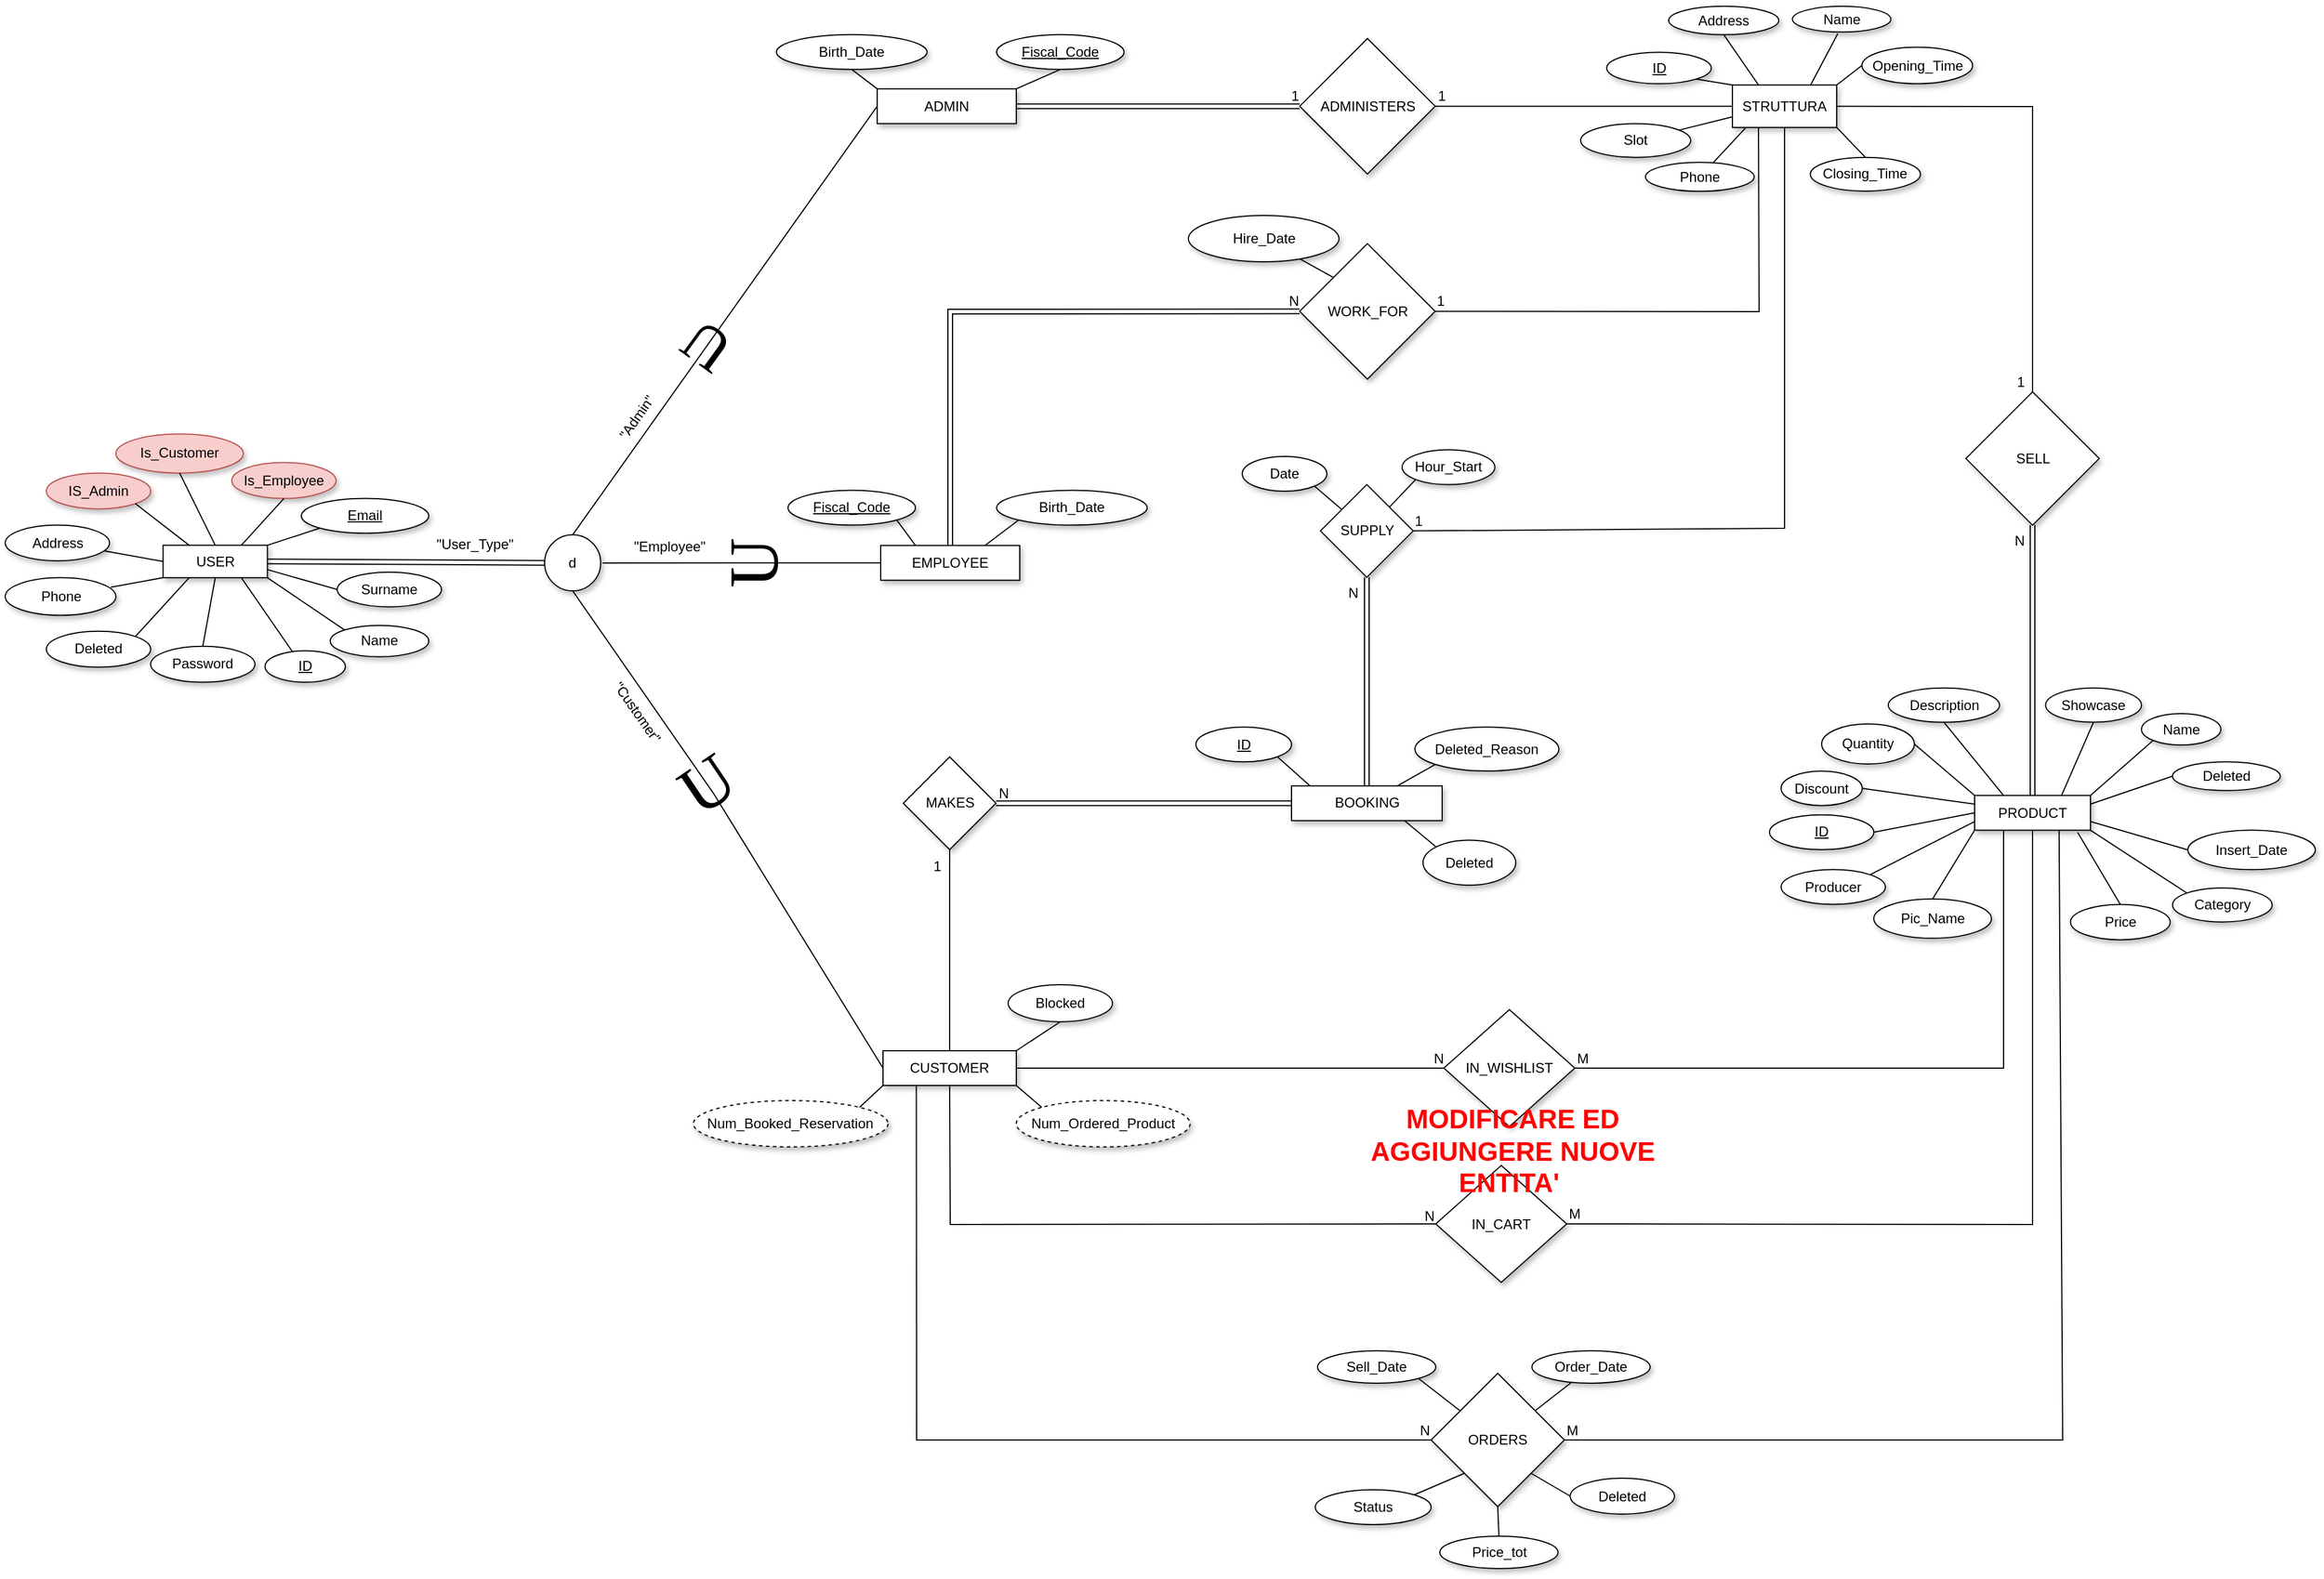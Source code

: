 <mxfile version="13.1.3" type="github">
  <diagram id="pIivQVcWycitdcD2H4Fz" name="Page-1">
    <mxGraphModel dx="1185" dy="614" grid="1" gridSize="10" guides="1" tooltips="1" connect="1" arrows="1" fold="1" page="1" pageScale="3" pageWidth="827" pageHeight="1169" math="0" shadow="0" extFonts="Quicksand^https://fonts.googleapis.com/css?family=Quicksand|Gruppo^https://fonts.googleapis.com/css?family=Gruppo|Pompiere^https://fonts.googleapis.com/css?family=Pompiere">
      <root>
        <mxCell id="0" />
        <mxCell id="1" parent="0" />
        <mxCell id="mOfdOxVqDoghl0tVKRiO-1" value="PRODUCT" style="rounded=0;whiteSpace=wrap;html=1;shadow=1;" parent="1" vertex="1">
          <mxGeometry x="1744" y="840.65" width="100" height="30" as="geometry" />
        </mxCell>
        <mxCell id="mOfdOxVqDoghl0tVKRiO-10" value="EMPLOYEE" style="rounded=0;whiteSpace=wrap;html=1;shadow=1;" parent="1" vertex="1">
          <mxGeometry x="800" y="624.85" width="120" height="30" as="geometry" />
        </mxCell>
        <mxCell id="mOfdOxVqDoghl0tVKRiO-15" value="CUSTOMER" style="rounded=0;whiteSpace=wrap;html=1;shadow=1;" parent="1" vertex="1">
          <mxGeometry x="802" y="1061" width="115" height="30" as="geometry" />
        </mxCell>
        <mxCell id="mOfdOxVqDoghl0tVKRiO-17" value="Quantity" style="ellipse;whiteSpace=wrap;html=1;shadow=1;" parent="1" vertex="1">
          <mxGeometry x="1612" y="778.91" width="80" height="34.62" as="geometry" />
        </mxCell>
        <mxCell id="mOfdOxVqDoghl0tVKRiO-21" value="" style="endArrow=none;html=1;entryX=0;entryY=0;entryDx=0;entryDy=0;exitX=1;exitY=0.5;exitDx=0;exitDy=0;shadow=0;" parent="1" source="mOfdOxVqDoghl0tVKRiO-17" target="mOfdOxVqDoghl0tVKRiO-1" edge="1">
          <mxGeometry width="50" height="50" relative="1" as="geometry">
            <mxPoint x="1681.5" y="841.49" as="sourcePoint" />
            <mxPoint x="1731.5" y="791.49" as="targetPoint" />
          </mxGeometry>
        </mxCell>
        <mxCell id="mOfdOxVqDoghl0tVKRiO-23" value="&lt;u&gt;ID&lt;/u&gt;" style="ellipse;whiteSpace=wrap;html=1;shadow=1;" parent="1" vertex="1">
          <mxGeometry x="1567" y="857.37" width="90" height="30" as="geometry" />
        </mxCell>
        <mxCell id="mOfdOxVqDoghl0tVKRiO-24" value="" style="endArrow=none;html=1;exitX=1;exitY=0.5;exitDx=0;exitDy=0;entryX=0;entryY=0.5;entryDx=0;entryDy=0;shadow=0;" parent="1" source="mOfdOxVqDoghl0tVKRiO-23" target="mOfdOxVqDoghl0tVKRiO-1" edge="1">
          <mxGeometry width="50" height="50" relative="1" as="geometry">
            <mxPoint x="1711.5" y="941.49" as="sourcePoint" />
            <mxPoint x="1761.5" y="891.49" as="targetPoint" />
          </mxGeometry>
        </mxCell>
        <mxCell id="mOfdOxVqDoghl0tVKRiO-26" value="Producer" style="ellipse;whiteSpace=wrap;html=1;shadow=1;" parent="1" vertex="1">
          <mxGeometry x="1577" y="904.65" width="90" height="30" as="geometry" />
        </mxCell>
        <mxCell id="mOfdOxVqDoghl0tVKRiO-27" value="" style="endArrow=none;html=1;exitX=1;exitY=0;exitDx=0;exitDy=0;entryX=0;entryY=0.75;entryDx=0;entryDy=0;shadow=0;" parent="1" source="mOfdOxVqDoghl0tVKRiO-26" target="mOfdOxVqDoghl0tVKRiO-1" edge="1">
          <mxGeometry width="50" height="50" relative="1" as="geometry">
            <mxPoint x="2151.5" y="921.49" as="sourcePoint" />
            <mxPoint x="2201.5" y="871.49" as="targetPoint" />
          </mxGeometry>
        </mxCell>
        <mxCell id="mOfdOxVqDoghl0tVKRiO-28" value="Price" style="ellipse;whiteSpace=wrap;html=1;shadow=1;" parent="1" vertex="1">
          <mxGeometry x="1826.77" y="934.7" width="86" height="30.5" as="geometry" />
        </mxCell>
        <mxCell id="mOfdOxVqDoghl0tVKRiO-29" value="Discount" style="ellipse;whiteSpace=wrap;html=1;shadow=1;" parent="1" vertex="1">
          <mxGeometry x="1577" y="819.67" width="70" height="29.67" as="geometry" />
        </mxCell>
        <mxCell id="mOfdOxVqDoghl0tVKRiO-30" value="" style="endArrow=none;html=1;exitX=0.5;exitY=0;exitDx=0;exitDy=0;entryX=0.889;entryY=1.062;entryDx=0;entryDy=0;shadow=0;entryPerimeter=0;" parent="1" source="mOfdOxVqDoghl0tVKRiO-28" target="mOfdOxVqDoghl0tVKRiO-1" edge="1">
          <mxGeometry width="50" height="50" relative="1" as="geometry">
            <mxPoint x="2151.5" y="921.49" as="sourcePoint" />
            <mxPoint x="2201.5" y="871.49" as="targetPoint" />
          </mxGeometry>
        </mxCell>
        <mxCell id="mOfdOxVqDoghl0tVKRiO-31" value="" style="endArrow=none;html=1;entryX=1;entryY=0.5;entryDx=0;entryDy=0;shadow=0;exitX=0;exitY=0.25;exitDx=0;exitDy=0;" parent="1" source="mOfdOxVqDoghl0tVKRiO-1" target="mOfdOxVqDoghl0tVKRiO-29" edge="1">
          <mxGeometry width="50" height="50" relative="1" as="geometry">
            <mxPoint x="1742.5" y="855.74" as="sourcePoint" />
            <mxPoint x="1911.5" y="831.49" as="targetPoint" />
          </mxGeometry>
        </mxCell>
        <mxCell id="mOfdOxVqDoghl0tVKRiO-33" value="Name" style="ellipse;whiteSpace=wrap;html=1;shadow=1;" parent="1" vertex="1">
          <mxGeometry x="325" y="693.82" width="85" height="27.1" as="geometry" />
        </mxCell>
        <mxCell id="mOfdOxVqDoghl0tVKRiO-34" value="Surname" style="ellipse;whiteSpace=wrap;html=1;shadow=1;" parent="1" vertex="1">
          <mxGeometry x="331" y="647.85" width="90" height="30" as="geometry" />
        </mxCell>
        <mxCell id="mOfdOxVqDoghl0tVKRiO-35" value="Fiscal_Code" style="ellipse;whiteSpace=wrap;html=1;shadow=1;fontStyle=4" parent="1" vertex="1">
          <mxGeometry x="720" y="577.3" width="110" height="30" as="geometry" />
        </mxCell>
        <mxCell id="mOfdOxVqDoghl0tVKRiO-36" value="Birth_Date" style="ellipse;whiteSpace=wrap;html=1;shadow=1;" parent="1" vertex="1">
          <mxGeometry x="900" y="577.3" width="130" height="30" as="geometry" />
        </mxCell>
        <mxCell id="mOfdOxVqDoghl0tVKRiO-42" value="Hire_Date" style="ellipse;whiteSpace=wrap;html=1;shadow=1;" parent="1" vertex="1">
          <mxGeometry x="1065.5" y="340" width="130" height="40" as="geometry" />
        </mxCell>
        <mxCell id="mOfdOxVqDoghl0tVKRiO-43" value="" style="endArrow=none;html=1;exitX=0;exitY=0;exitDx=0;exitDy=0;shadow=0;" parent="1" source="z-NwZpaRfGPs4gkHxWXv-11" target="mOfdOxVqDoghl0tVKRiO-42" edge="1">
          <mxGeometry width="50" height="50" relative="1" as="geometry">
            <mxPoint x="938.5" y="424.32" as="sourcePoint" />
            <mxPoint x="988.5" y="374.32" as="targetPoint" />
          </mxGeometry>
        </mxCell>
        <mxCell id="mOfdOxVqDoghl0tVKRiO-45" value="" style="endArrow=none;html=1;exitX=1;exitY=1;exitDx=0;exitDy=0;entryX=0.25;entryY=0;entryDx=0;entryDy=0;shadow=0;" parent="1" source="mOfdOxVqDoghl0tVKRiO-35" target="mOfdOxVqDoghl0tVKRiO-10" edge="1">
          <mxGeometry width="50" height="50" relative="1" as="geometry">
            <mxPoint x="795" y="363.88" as="sourcePoint" />
            <mxPoint x="825" y="348.5" as="targetPoint" />
          </mxGeometry>
        </mxCell>
        <mxCell id="mOfdOxVqDoghl0tVKRiO-55" value="BOOKING" style="rounded=0;whiteSpace=wrap;html=1;shadow=1;" parent="1" vertex="1">
          <mxGeometry x="1154.5" y="832.37" width="130" height="30" as="geometry" />
        </mxCell>
        <mxCell id="mOfdOxVqDoghl0tVKRiO-60" value="Email" style="ellipse;whiteSpace=wrap;html=1;shadow=1;fontStyle=4" parent="1" vertex="1">
          <mxGeometry x="300" y="584.3" width="110" height="30" as="geometry" />
        </mxCell>
        <mxCell id="mOfdOxVqDoghl0tVKRiO-61" value="Phone" style="ellipse;whiteSpace=wrap;html=1;shadow=1;fontStyle=0" parent="1" vertex="1">
          <mxGeometry x="44.5" y="652.67" width="95.5" height="32.47" as="geometry" />
        </mxCell>
        <mxCell id="mOfdOxVqDoghl0tVKRiO-65" value="Address" style="ellipse;whiteSpace=wrap;html=1;shadow=1;" parent="1" vertex="1">
          <mxGeometry x="44.5" y="607.3" width="90" height="30.77" as="geometry" />
        </mxCell>
        <mxCell id="mOfdOxVqDoghl0tVKRiO-93" value="STRUTTURA" style="rounded=0;whiteSpace=wrap;html=1;shadow=1;" parent="1" vertex="1">
          <mxGeometry x="1535" y="227.37" width="90" height="36.67" as="geometry" />
        </mxCell>
        <mxCell id="mOfdOxVqDoghl0tVKRiO-94" value="Address" style="ellipse;whiteSpace=wrap;html=1;shadow=1;" parent="1" vertex="1">
          <mxGeometry x="1480" y="159.43" width="95" height="24.5" as="geometry" />
        </mxCell>
        <mxCell id="mOfdOxVqDoghl0tVKRiO-95" value="Phone" style="ellipse;whiteSpace=wrap;html=1;shadow=1;fontStyle=0" parent="1" vertex="1">
          <mxGeometry x="1460" y="294.17" width="93.75" height="24.96" as="geometry" />
        </mxCell>
        <mxCell id="mOfdOxVqDoghl0tVKRiO-100" value="" style="endArrow=none;html=1;entryX=0.127;entryY=1.008;entryDx=0;entryDy=0;shadow=0;entryPerimeter=0;" parent="1" source="mOfdOxVqDoghl0tVKRiO-95" target="mOfdOxVqDoghl0tVKRiO-93" edge="1">
          <mxGeometry width="50" height="50" relative="1" as="geometry">
            <mxPoint x="1475" y="207.37" as="sourcePoint" />
            <mxPoint x="1525" y="157.37" as="targetPoint" />
          </mxGeometry>
        </mxCell>
        <mxCell id="mOfdOxVqDoghl0tVKRiO-101" value="" style="endArrow=none;html=1;exitX=0.25;exitY=0;exitDx=0;exitDy=0;entryX=0.5;entryY=1;entryDx=0;entryDy=0;shadow=0;" parent="1" source="mOfdOxVqDoghl0tVKRiO-93" target="mOfdOxVqDoghl0tVKRiO-94" edge="1">
          <mxGeometry width="50" height="50" relative="1" as="geometry">
            <mxPoint x="1605" y="217.37" as="sourcePoint" />
            <mxPoint x="1655" y="167.37" as="targetPoint" />
          </mxGeometry>
        </mxCell>
        <mxCell id="z-NwZpaRfGPs4gkHxWXv-4" value="ID" style="ellipse;whiteSpace=wrap;html=1;fontStyle=4;shadow=1;" parent="1" vertex="1">
          <mxGeometry x="1072" y="781.62" width="82.5" height="30" as="geometry" />
        </mxCell>
        <mxCell id="z-NwZpaRfGPs4gkHxWXv-5" value="Date" style="ellipse;whiteSpace=wrap;html=1;shadow=1;" parent="1" vertex="1">
          <mxGeometry x="1112" y="548" width="73" height="30" as="geometry" />
        </mxCell>
        <mxCell id="z-NwZpaRfGPs4gkHxWXv-6" value="Hour_Start" style="ellipse;whiteSpace=wrap;html=1;shadow=1;" parent="1" vertex="1">
          <mxGeometry x="1250" y="542.3" width="80" height="30" as="geometry" />
        </mxCell>
        <mxCell id="z-NwZpaRfGPs4gkHxWXv-7" value="" style="endArrow=none;html=1;entryX=0.122;entryY=-0.002;entryDx=0;entryDy=0;exitX=1;exitY=1;exitDx=0;exitDy=0;shadow=0;entryPerimeter=0;" parent="1" source="z-NwZpaRfGPs4gkHxWXv-4" target="mOfdOxVqDoghl0tVKRiO-55" edge="1">
          <mxGeometry width="50" height="50" relative="1" as="geometry">
            <mxPoint x="1477.25" y="942.72" as="sourcePoint" />
            <mxPoint x="1527.25" y="892.72" as="targetPoint" />
          </mxGeometry>
        </mxCell>
        <mxCell id="z-NwZpaRfGPs4gkHxWXv-8" value="" style="endArrow=none;html=1;exitX=1;exitY=1;exitDx=0;exitDy=0;shadow=0;" parent="1" source="z-NwZpaRfGPs4gkHxWXv-5" target="z-NwZpaRfGPs4gkHxWXv-17" edge="1">
          <mxGeometry width="50" height="50" relative="1" as="geometry">
            <mxPoint x="1557.25" y="930.72" as="sourcePoint" />
            <mxPoint x="1607.25" y="880.72" as="targetPoint" />
          </mxGeometry>
        </mxCell>
        <mxCell id="z-NwZpaRfGPs4gkHxWXv-10" value="" style="endArrow=none;html=1;exitX=0;exitY=1;exitDx=0;exitDy=0;shadow=0;" parent="1" source="z-NwZpaRfGPs4gkHxWXv-6" target="z-NwZpaRfGPs4gkHxWXv-17" edge="1">
          <mxGeometry width="50" height="50" relative="1" as="geometry">
            <mxPoint x="1737.25" y="890.72" as="sourcePoint" />
            <mxPoint x="1787.25" y="840.72" as="targetPoint" />
          </mxGeometry>
        </mxCell>
        <mxCell id="z-NwZpaRfGPs4gkHxWXv-11" value="WORK_FOR" style="rhombus;whiteSpace=wrap;html=1;shadow=1;" parent="1" vertex="1">
          <mxGeometry x="1161.5" y="364.32" width="117" height="116.929" as="geometry" />
        </mxCell>
        <mxCell id="z-NwZpaRfGPs4gkHxWXv-17" value="SUPPLY" style="rhombus;whiteSpace=wrap;html=1;shadow=1;" parent="1" vertex="1">
          <mxGeometry x="1179.5" y="572.3" width="80" height="80" as="geometry" />
        </mxCell>
        <mxCell id="z-NwZpaRfGPs4gkHxWXv-39" value="MAKES" style="rhombus;whiteSpace=wrap;html=1;shadow=1;" parent="1" vertex="1">
          <mxGeometry x="819.5" y="807.37" width="80" height="80" as="geometry" />
        </mxCell>
        <mxCell id="z-NwZpaRfGPs4gkHxWXv-70" value="Description" style="ellipse;whiteSpace=wrap;html=1;shadow=1;" parent="1" vertex="1">
          <mxGeometry x="1669.5" y="747.91" width="96" height="29.51" as="geometry" />
        </mxCell>
        <mxCell id="z-NwZpaRfGPs4gkHxWXv-71" value="" style="endArrow=none;html=1;entryX=0.5;entryY=1;entryDx=0;entryDy=0;exitX=0.25;exitY=0;exitDx=0;exitDy=0;shadow=0;" parent="1" source="mOfdOxVqDoghl0tVKRiO-1" target="z-NwZpaRfGPs4gkHxWXv-70" edge="1">
          <mxGeometry width="50" height="50" relative="1" as="geometry">
            <mxPoint x="1766.5" y="831.49" as="sourcePoint" />
            <mxPoint x="1771.5" y="791.49" as="targetPoint" />
          </mxGeometry>
        </mxCell>
        <mxCell id="z-NwZpaRfGPs4gkHxWXv-76" value="ID" style="ellipse;whiteSpace=wrap;html=1;fontStyle=4;shadow=1;" parent="1" vertex="1">
          <mxGeometry x="1426.5" y="199.15" width="90.25" height="27.13" as="geometry" />
        </mxCell>
        <mxCell id="z-NwZpaRfGPs4gkHxWXv-77" value="" style="endArrow=none;html=1;entryX=1;entryY=1;entryDx=0;entryDy=0;exitX=0;exitY=0;exitDx=0;exitDy=0;shadow=0;" parent="1" source="mOfdOxVqDoghl0tVKRiO-93" target="z-NwZpaRfGPs4gkHxWXv-76" edge="1">
          <mxGeometry width="50" height="50" relative="1" as="geometry">
            <mxPoint x="1475" y="252.37" as="sourcePoint" />
            <mxPoint x="1525" y="202.37" as="targetPoint" />
          </mxGeometry>
        </mxCell>
        <mxCell id="z-NwZpaRfGPs4gkHxWXv-78" value="ADMINISTERS" style="rhombus;whiteSpace=wrap;html=1;shadow=1;" parent="1" vertex="1">
          <mxGeometry x="1161.57" y="187.24" width="116.929" height="116.929" as="geometry" />
        </mxCell>
        <mxCell id="06iZtVcr8NPvHx3JyrQN-2" value="Name" style="ellipse;whiteSpace=wrap;html=1;shadow=1;" parent="1" vertex="1">
          <mxGeometry x="1586.75" y="159.43" width="85" height="22.25" as="geometry" />
        </mxCell>
        <mxCell id="06iZtVcr8NPvHx3JyrQN-3" value="" style="endArrow=none;html=1;entryX=0.461;entryY=1.058;entryDx=0;entryDy=0;entryPerimeter=0;exitX=0.75;exitY=0;exitDx=0;exitDy=0;shadow=0;" parent="1" source="mOfdOxVqDoghl0tVKRiO-93" target="06iZtVcr8NPvHx3JyrQN-2" edge="1">
          <mxGeometry width="50" height="50" relative="1" as="geometry">
            <mxPoint x="1595" y="272.37" as="sourcePoint" />
            <mxPoint x="1645" y="222.37" as="targetPoint" />
          </mxGeometry>
        </mxCell>
        <mxCell id="06iZtVcr8NPvHx3JyrQN-11" value="&lt;u&gt;ID&lt;/u&gt;" style="ellipse;whiteSpace=wrap;html=1;shadow=1;" parent="1" vertex="1">
          <mxGeometry x="268.75" y="715.8" width="69.25" height="27.1" as="geometry" />
        </mxCell>
        <mxCell id="z-IdzefdN8h7sOJLDqcr-3" value="Name" style="ellipse;whiteSpace=wrap;html=1;shadow=1;" parent="1" vertex="1">
          <mxGeometry x="1888" y="770" width="68.5" height="27.12" as="geometry" />
        </mxCell>
        <mxCell id="z-IdzefdN8h7sOJLDqcr-4" value="" style="endArrow=none;html=1;exitX=1;exitY=0;exitDx=0;exitDy=0;entryX=0;entryY=1;entryDx=0;entryDy=0;shadow=0;" parent="1" source="mOfdOxVqDoghl0tVKRiO-1" target="z-IdzefdN8h7sOJLDqcr-3" edge="1">
          <mxGeometry width="50" height="50" relative="1" as="geometry">
            <mxPoint x="1871.5" y="861.49" as="sourcePoint" />
            <mxPoint x="1921.5" y="811.49" as="targetPoint" />
          </mxGeometry>
        </mxCell>
        <mxCell id="7vURNP84gYrgIZNCSmpS-7" value="ORDERS" style="rhombus;whiteSpace=wrap;html=1;shadow=1;aspect=fixed;" parent="1" vertex="1">
          <mxGeometry x="1275" y="1339.5" width="115" height="115" as="geometry" />
        </mxCell>
        <mxCell id="7vURNP84gYrgIZNCSmpS-34" value="USER" style="rounded=0;whiteSpace=wrap;html=1;shadow=1;" parent="1" vertex="1">
          <mxGeometry x="180.75" y="624.67" width="90" height="28" as="geometry" />
        </mxCell>
        <mxCell id="7vURNP84gYrgIZNCSmpS-39" value="" style="endArrow=none;html=1;entryX=0;entryY=1;entryDx=0;entryDy=0;exitX=1;exitY=0;exitDx=0;exitDy=0;" parent="1" source="7vURNP84gYrgIZNCSmpS-34" target="mOfdOxVqDoghl0tVKRiO-60" edge="1">
          <mxGeometry width="50" height="50" relative="1" as="geometry">
            <mxPoint x="232" y="622.3" as="sourcePoint" />
            <mxPoint x="272" y="582.3" as="targetPoint" />
          </mxGeometry>
        </mxCell>
        <mxCell id="7vURNP84gYrgIZNCSmpS-40" value="" style="endArrow=none;html=1;entryX=0;entryY=0.5;entryDx=0;entryDy=0;exitX=1;exitY=0.75;exitDx=0;exitDy=0;" parent="1" source="7vURNP84gYrgIZNCSmpS-34" target="mOfdOxVqDoghl0tVKRiO-34" edge="1">
          <mxGeometry width="50" height="50" relative="1" as="geometry">
            <mxPoint x="235.75" y="634.67" as="sourcePoint" />
            <mxPoint x="277" y="574.67" as="targetPoint" />
          </mxGeometry>
        </mxCell>
        <mxCell id="7vURNP84gYrgIZNCSmpS-41" value="" style="endArrow=none;html=1;exitX=0;exitY=0.5;exitDx=0;exitDy=0;" parent="1" source="7vURNP84gYrgIZNCSmpS-34" target="mOfdOxVqDoghl0tVKRiO-65" edge="1">
          <mxGeometry width="50" height="50" relative="1" as="geometry">
            <mxPoint x="245.75" y="644.67" as="sourcePoint" />
            <mxPoint x="287" y="584.67" as="targetPoint" />
          </mxGeometry>
        </mxCell>
        <mxCell id="7vURNP84gYrgIZNCSmpS-42" value="" style="endArrow=none;html=1;exitX=0;exitY=1;exitDx=0;exitDy=0;entryX=0.955;entryY=0.254;entryDx=0;entryDy=0;entryPerimeter=0;" parent="1" source="7vURNP84gYrgIZNCSmpS-34" target="mOfdOxVqDoghl0tVKRiO-61" edge="1">
          <mxGeometry width="50" height="50" relative="1" as="geometry">
            <mxPoint x="255.75" y="654.67" as="sourcePoint" />
            <mxPoint x="107" y="664" as="targetPoint" />
          </mxGeometry>
        </mxCell>
        <mxCell id="7vURNP84gYrgIZNCSmpS-43" value="" style="endArrow=none;html=1;entryX=0;entryY=1;entryDx=0;entryDy=0;exitX=0.75;exitY=0;exitDx=0;exitDy=0;" parent="1" source="mOfdOxVqDoghl0tVKRiO-10" target="mOfdOxVqDoghl0tVKRiO-36" edge="1">
          <mxGeometry width="50" height="50" relative="1" as="geometry">
            <mxPoint x="343.75" y="708.5" as="sourcePoint" />
            <mxPoint x="385" y="648.5" as="targetPoint" />
          </mxGeometry>
        </mxCell>
        <mxCell id="7vURNP84gYrgIZNCSmpS-44" value="" style="endArrow=none;html=1;entryX=0.338;entryY=0.017;entryDx=0;entryDy=0;exitX=0.75;exitY=1;exitDx=0;exitDy=0;entryPerimeter=0;" parent="1" source="7vURNP84gYrgIZNCSmpS-34" target="06iZtVcr8NPvHx3JyrQN-11" edge="1">
          <mxGeometry width="50" height="50" relative="1" as="geometry">
            <mxPoint x="275.75" y="674.67" as="sourcePoint" />
            <mxPoint x="317" y="614.67" as="targetPoint" />
          </mxGeometry>
        </mxCell>
        <mxCell id="7vURNP84gYrgIZNCSmpS-45" value="" style="endArrow=none;html=1;entryX=0;entryY=0;entryDx=0;entryDy=0;exitX=1;exitY=1;exitDx=0;exitDy=0;" parent="1" source="7vURNP84gYrgIZNCSmpS-34" target="mOfdOxVqDoghl0tVKRiO-33" edge="1">
          <mxGeometry width="50" height="50" relative="1" as="geometry">
            <mxPoint x="285.75" y="684.67" as="sourcePoint" />
            <mxPoint x="327" y="624.67" as="targetPoint" />
          </mxGeometry>
        </mxCell>
        <mxCell id="7vURNP84gYrgIZNCSmpS-46" value="d" style="ellipse;whiteSpace=wrap;html=1;aspect=fixed;shadow=1;" parent="1" vertex="1">
          <mxGeometry x="510" y="615.67" width="48.35" height="48.35" as="geometry" />
        </mxCell>
        <mxCell id="7vURNP84gYrgIZNCSmpS-48" value="" style="shape=link;html=1;entryX=0;entryY=0.5;entryDx=0;entryDy=0;exitX=1;exitY=0.5;exitDx=0;exitDy=0;" parent="1" source="7vURNP84gYrgIZNCSmpS-34" target="7vURNP84gYrgIZNCSmpS-46" edge="1">
          <mxGeometry width="50" height="50" relative="1" as="geometry">
            <mxPoint x="450" y="772.3" as="sourcePoint" />
            <mxPoint x="500" y="722.3" as="targetPoint" />
          </mxGeometry>
        </mxCell>
        <mxCell id="7vURNP84gYrgIZNCSmpS-49" value="" style="endArrow=none;html=1;entryX=0;entryY=0.5;entryDx=0;entryDy=0;" parent="1" source="7vURNP84gYrgIZNCSmpS-52" target="mOfdOxVqDoghl0tVKRiO-10" edge="1">
          <mxGeometry width="50" height="50" relative="1" as="geometry">
            <mxPoint x="750" y="470" as="sourcePoint" />
            <mxPoint x="920" y="510" as="targetPoint" />
          </mxGeometry>
        </mxCell>
        <mxCell id="7vURNP84gYrgIZNCSmpS-51" value="" style="endArrow=none;html=1;entryX=0.5;entryY=1;entryDx=0;entryDy=0;exitX=0.5;exitY=1;exitDx=0;exitDy=0;" parent="1" source="7vURNP84gYrgIZNCSmpS-55" target="7vURNP84gYrgIZNCSmpS-46" edge="1">
          <mxGeometry width="50" height="50" relative="1" as="geometry">
            <mxPoint x="775" y="1070" as="sourcePoint" />
            <mxPoint x="1200" y="680" as="targetPoint" />
          </mxGeometry>
        </mxCell>
        <mxCell id="7vURNP84gYrgIZNCSmpS-52" value="&lt;p&gt;&lt;span style=&quot;font-size: 60px&quot;&gt;U&lt;/span&gt;&lt;/p&gt;" style="text;html=1;strokeColor=none;fillColor=none;align=center;verticalAlign=middle;whiteSpace=wrap;rounded=0;shadow=0;rotation=-90;fontFamily=Gruppo;" parent="1" vertex="1">
          <mxGeometry x="670" y="629.85" width="40" height="20" as="geometry" />
        </mxCell>
        <mxCell id="7vURNP84gYrgIZNCSmpS-54" value="" style="endArrow=none;html=1;entryX=0.5;entryY=1;entryDx=0;entryDy=0;" parent="1" target="7vURNP84gYrgIZNCSmpS-52" edge="1">
          <mxGeometry width="50" height="50" relative="1" as="geometry">
            <mxPoint x="560" y="640" as="sourcePoint" />
            <mxPoint x="650" y="640" as="targetPoint" />
          </mxGeometry>
        </mxCell>
        <mxCell id="7vURNP84gYrgIZNCSmpS-55" value="&lt;p&gt;&lt;span style=&quot;font-size: 60px&quot;&gt;U&lt;/span&gt;&lt;/p&gt;" style="text;html=1;strokeColor=none;fillColor=none;align=center;verticalAlign=middle;whiteSpace=wrap;rounded=0;shadow=0;rotation=326;fontFamily=Gruppo;" parent="1" vertex="1">
          <mxGeometry x="630" y="820.37" width="40" height="20" as="geometry" />
        </mxCell>
        <mxCell id="7vURNP84gYrgIZNCSmpS-56" value="" style="endArrow=none;html=1;exitX=0;exitY=0.5;exitDx=0;exitDy=0;entryX=0.5;entryY=1;entryDx=0;entryDy=0;" parent="1" source="mOfdOxVqDoghl0tVKRiO-15" target="7vURNP84gYrgIZNCSmpS-55" edge="1">
          <mxGeometry width="50" height="50" relative="1" as="geometry">
            <mxPoint x="775" y="1070.0" as="sourcePoint" />
            <mxPoint x="680.728" y="652.378" as="targetPoint" />
          </mxGeometry>
        </mxCell>
        <mxCell id="7vURNP84gYrgIZNCSmpS-59" value="Password" style="ellipse;whiteSpace=wrap;html=1;shadow=1;" parent="1" vertex="1">
          <mxGeometry x="170" y="711.9" width="90" height="31" as="geometry" />
        </mxCell>
        <mxCell id="7vURNP84gYrgIZNCSmpS-60" value="" style="endArrow=none;html=1;exitX=0.5;exitY=0;exitDx=0;exitDy=0;entryX=0.5;entryY=1;entryDx=0;entryDy=0;" parent="1" source="7vURNP84gYrgIZNCSmpS-59" target="7vURNP84gYrgIZNCSmpS-34" edge="1">
          <mxGeometry width="50" height="50" relative="1" as="geometry">
            <mxPoint x="272" y="679.02" as="sourcePoint" />
            <mxPoint x="322" y="629.02" as="targetPoint" />
          </mxGeometry>
        </mxCell>
        <mxCell id="7vURNP84gYrgIZNCSmpS-65" value="ADMIN" style="rounded=0;whiteSpace=wrap;html=1;shadow=1;" parent="1" vertex="1">
          <mxGeometry x="797" y="230.7" width="120" height="30" as="geometry" />
        </mxCell>
        <mxCell id="7vURNP84gYrgIZNCSmpS-74" value="&lt;p style=&quot;font-size: 52px;&quot;&gt;&lt;span style=&quot;font-size: 52px;&quot;&gt;U&lt;/span&gt;&lt;/p&gt;" style="text;html=1;strokeColor=none;fillColor=none;align=center;verticalAlign=middle;whiteSpace=wrap;rounded=0;shadow=0;rotation=216;fontFamily=Gruppo;fontStyle=0;FType=g;fontSize=52;" parent="1" vertex="1">
          <mxGeometry x="630" y="442.37" width="40" height="20" as="geometry" />
        </mxCell>
        <mxCell id="7vURNP84gYrgIZNCSmpS-75" value="" style="endArrow=none;html=1;exitX=0.5;exitY=0;exitDx=0;exitDy=0;entryX=0.5;entryY=1;entryDx=0;entryDy=0;" parent="1" source="7vURNP84gYrgIZNCSmpS-46" target="7vURNP84gYrgIZNCSmpS-74" edge="1">
          <mxGeometry width="50" height="50" relative="1" as="geometry">
            <mxPoint x="620" y="560" as="sourcePoint" />
            <mxPoint x="670" y="510" as="targetPoint" />
          </mxGeometry>
        </mxCell>
        <mxCell id="7vURNP84gYrgIZNCSmpS-76" value="" style="endArrow=none;html=1;exitX=0.5;exitY=1;exitDx=0;exitDy=0;entryX=0;entryY=0.5;entryDx=0;entryDy=0;" parent="1" source="7vURNP84gYrgIZNCSmpS-74" target="7vURNP84gYrgIZNCSmpS-65" edge="1">
          <mxGeometry width="50" height="50" relative="1" as="geometry">
            <mxPoint x="640" y="330" as="sourcePoint" />
            <mxPoint x="690" y="280" as="targetPoint" />
            <Array as="points" />
          </mxGeometry>
        </mxCell>
        <mxCell id="vk8bfzoFHFMnoET7GKUU-8" value="" style="endArrow=none;html=1;rounded=0;align=left;exitX=0.5;exitY=0;exitDx=0;exitDy=0;entryX=0.5;entryY=1;entryDx=0;entryDy=0;" parent="1" source="mOfdOxVqDoghl0tVKRiO-15" target="z-NwZpaRfGPs4gkHxWXv-39" edge="1">
          <mxGeometry relative="1" as="geometry">
            <mxPoint x="935" y="1076" as="sourcePoint" />
            <mxPoint x="1588" y="990" as="targetPoint" />
            <Array as="points" />
          </mxGeometry>
        </mxCell>
        <mxCell id="vk8bfzoFHFMnoET7GKUU-9" value="1&amp;nbsp;&amp;nbsp;" style="resizable=0;html=1;align=right;verticalAlign=top;" parent="vk8bfzoFHFMnoET7GKUU-8" connectable="0" vertex="1">
          <mxGeometry x="1" relative="1" as="geometry" />
        </mxCell>
        <mxCell id="vk8bfzoFHFMnoET7GKUU-10" value="" style="shape=link;html=1;rounded=0;exitX=0;exitY=0.5;exitDx=0;exitDy=0;entryX=1;entryY=0.5;entryDx=0;entryDy=0;" parent="1" source="mOfdOxVqDoghl0tVKRiO-55" target="z-NwZpaRfGPs4gkHxWXv-39" edge="1">
          <mxGeometry relative="1" as="geometry">
            <mxPoint x="1723" y="872.0" as="sourcePoint" />
            <mxPoint x="1581.5" y="872.0" as="targetPoint" />
            <Array as="points" />
          </mxGeometry>
        </mxCell>
        <mxCell id="vk8bfzoFHFMnoET7GKUU-11" value="N" style="resizable=0;html=1;align=left;verticalAlign=bottom;horizontal=1;" parent="vk8bfzoFHFMnoET7GKUU-10" connectable="0" vertex="1">
          <mxGeometry x="1" relative="1" as="geometry" />
        </mxCell>
        <mxCell id="vk8bfzoFHFMnoET7GKUU-21" value="" style="shape=link;html=1;rounded=0;align=left;entryX=0;entryY=0.5;entryDx=0;entryDy=0;exitX=0.5;exitY=0;exitDx=0;exitDy=0;" parent="1" source="mOfdOxVqDoghl0tVKRiO-10" target="z-NwZpaRfGPs4gkHxWXv-11" edge="1">
          <mxGeometry relative="1" as="geometry">
            <mxPoint x="860" y="559.96" as="sourcePoint" />
            <mxPoint x="1168" y="359.11" as="targetPoint" />
            <Array as="points">
              <mxPoint x="860" y="423" />
            </Array>
          </mxGeometry>
        </mxCell>
        <mxCell id="vk8bfzoFHFMnoET7GKUU-22" value="N" style="resizable=0;html=1;align=right;verticalAlign=bottom;" parent="vk8bfzoFHFMnoET7GKUU-21" connectable="0" vertex="1">
          <mxGeometry x="1" relative="1" as="geometry" />
        </mxCell>
        <mxCell id="vk8bfzoFHFMnoET7GKUU-24" value="" style="endArrow=none;html=1;rounded=0;align=left;exitX=0.25;exitY=1;exitDx=0;exitDy=0;entryX=1;entryY=0.5;entryDx=0;entryDy=0;" parent="1" source="mOfdOxVqDoghl0tVKRiO-93" target="z-NwZpaRfGPs4gkHxWXv-11" edge="1">
          <mxGeometry relative="1" as="geometry">
            <mxPoint x="1557.5" y="199.15" as="sourcePoint" />
            <mxPoint x="1530" y="345.11" as="targetPoint" />
            <Array as="points">
              <mxPoint x="1558" y="423" />
            </Array>
          </mxGeometry>
        </mxCell>
        <mxCell id="vk8bfzoFHFMnoET7GKUU-25" value="1" style="resizable=0;html=1;align=left;verticalAlign=bottom;" parent="vk8bfzoFHFMnoET7GKUU-24" connectable="0" vertex="1">
          <mxGeometry x="1" relative="1" as="geometry" />
        </mxCell>
        <mxCell id="vk8bfzoFHFMnoET7GKUU-26" value="" style="shape=link;html=1;rounded=0;align=left;entryX=0.5;entryY=1;entryDx=0;entryDy=0;exitX=0.5;exitY=0;exitDx=0;exitDy=0;" parent="1" source="mOfdOxVqDoghl0tVKRiO-55" target="z-NwZpaRfGPs4gkHxWXv-17" edge="1">
          <mxGeometry relative="1" as="geometry">
            <mxPoint x="1608" y="660" as="sourcePoint" />
            <mxPoint x="1768" y="660" as="targetPoint" />
          </mxGeometry>
        </mxCell>
        <mxCell id="vk8bfzoFHFMnoET7GKUU-27" value="N&amp;nbsp;&amp;nbsp;" style="resizable=0;html=1;align=right;verticalAlign=top;" parent="vk8bfzoFHFMnoET7GKUU-26" connectable="0" vertex="1">
          <mxGeometry x="1" relative="1" as="geometry" />
        </mxCell>
        <mxCell id="vk8bfzoFHFMnoET7GKUU-28" value="" style="html=1;rounded=0;align=left;exitX=0.5;exitY=1;exitDx=0;exitDy=0;endArrow=none;endFill=0;entryX=1;entryY=0.5;entryDx=0;entryDy=0;" parent="1" source="mOfdOxVqDoghl0tVKRiO-93" target="z-NwZpaRfGPs4gkHxWXv-17" edge="1">
          <mxGeometry relative="1" as="geometry">
            <mxPoint x="1590" y="490" as="sourcePoint" />
            <mxPoint x="1243" y="570" as="targetPoint" />
            <Array as="points">
              <mxPoint x="1580" y="610" />
            </Array>
          </mxGeometry>
        </mxCell>
        <mxCell id="vk8bfzoFHFMnoET7GKUU-29" value="1&amp;nbsp;&amp;nbsp;" style="resizable=0;html=1;align=left;verticalAlign=bottom;" parent="vk8bfzoFHFMnoET7GKUU-28" connectable="0" vertex="1">
          <mxGeometry x="1" relative="1" as="geometry" />
        </mxCell>
        <mxCell id="vk8bfzoFHFMnoET7GKUU-34" value="" style="html=1;rounded=0;align=left;entryX=1;entryY=0.5;entryDx=0;entryDy=0;exitX=0;exitY=0.5;exitDx=0;exitDy=0;endArrow=none;endFill=0;" parent="1" source="mOfdOxVqDoghl0tVKRiO-93" target="z-NwZpaRfGPs4gkHxWXv-78" edge="1">
          <mxGeometry relative="1" as="geometry">
            <mxPoint x="1330" y="240" as="sourcePoint" />
            <mxPoint x="1490" y="240" as="targetPoint" />
          </mxGeometry>
        </mxCell>
        <mxCell id="vk8bfzoFHFMnoET7GKUU-35" value="1" style="resizable=0;html=1;align=left;verticalAlign=bottom;" parent="vk8bfzoFHFMnoET7GKUU-34" connectable="0" vertex="1">
          <mxGeometry x="1" relative="1" as="geometry" />
        </mxCell>
        <mxCell id="vk8bfzoFHFMnoET7GKUU-41" value="" style="endArrow=none;html=1;rounded=0;align=left;exitX=0.25;exitY=1;exitDx=0;exitDy=0;entryX=0;entryY=0.5;entryDx=0;entryDy=0;" parent="1" source="mOfdOxVqDoghl0tVKRiO-15" target="7vURNP84gYrgIZNCSmpS-7" edge="1">
          <mxGeometry relative="1" as="geometry">
            <mxPoint x="1360" y="1090" as="sourcePoint" />
            <mxPoint x="1472" y="1465" as="targetPoint" />
            <Array as="points">
              <mxPoint x="831" y="1397" />
            </Array>
          </mxGeometry>
        </mxCell>
        <mxCell id="vk8bfzoFHFMnoET7GKUU-42" value="N" style="resizable=0;html=1;align=right;verticalAlign=bottom;" parent="vk8bfzoFHFMnoET7GKUU-41" connectable="0" vertex="1">
          <mxGeometry x="1" relative="1" as="geometry" />
        </mxCell>
        <mxCell id="-Jq1AfKjN5yx9KIEYnPa-1" value="&quot;Customer&quot;" style="text;html=1;strokeColor=none;fillColor=none;align=center;verticalAlign=middle;whiteSpace=wrap;rounded=0;rotation=55;" parent="1" vertex="1">
          <mxGeometry x="570" y="758.91" width="40" height="20" as="geometry" />
        </mxCell>
        <mxCell id="-Jq1AfKjN5yx9KIEYnPa-2" value="&quot;Employee&quot;" style="text;html=1;strokeColor=none;fillColor=none;align=center;verticalAlign=middle;whiteSpace=wrap;rounded=0;" parent="1" vertex="1">
          <mxGeometry x="598.35" y="616.04" width="40" height="20" as="geometry" />
        </mxCell>
        <mxCell id="-Jq1AfKjN5yx9KIEYnPa-4" value="&quot;Admin&quot;" style="text;html=1;strokeColor=none;fillColor=none;align=center;verticalAlign=middle;whiteSpace=wrap;rounded=0;rotation=-55;" parent="1" vertex="1">
          <mxGeometry x="570" y="504.3" width="40" height="20" as="geometry" />
        </mxCell>
        <mxCell id="-Jq1AfKjN5yx9KIEYnPa-5" value="&quot;User_Type&quot;" style="text;html=1;strokeColor=none;fillColor=none;align=center;verticalAlign=middle;whiteSpace=wrap;rounded=0;" parent="1" vertex="1">
          <mxGeometry x="430" y="614.3" width="40" height="20" as="geometry" />
        </mxCell>
        <mxCell id="-Jq1AfKjN5yx9KIEYnPa-7" value="Birth_Date" style="ellipse;whiteSpace=wrap;html=1;shadow=1;" parent="1" vertex="1">
          <mxGeometry x="710" y="183.93" width="130" height="30" as="geometry" />
        </mxCell>
        <mxCell id="-Jq1AfKjN5yx9KIEYnPa-9" value="" style="endArrow=none;html=1;entryX=0.5;entryY=1;entryDx=0;entryDy=0;exitX=0;exitY=0;exitDx=0;exitDy=0;" parent="1" source="7vURNP84gYrgIZNCSmpS-65" target="-Jq1AfKjN5yx9KIEYnPa-7" edge="1">
          <mxGeometry width="50" height="50" relative="1" as="geometry">
            <mxPoint x="550" y="260" as="sourcePoint" />
            <mxPoint x="600" y="210" as="targetPoint" />
          </mxGeometry>
        </mxCell>
        <mxCell id="-Jq1AfKjN5yx9KIEYnPa-10" value="Fiscal_Code" style="ellipse;whiteSpace=wrap;html=1;shadow=1;fontStyle=4" parent="1" vertex="1">
          <mxGeometry x="900" y="183.93" width="110" height="30" as="geometry" />
        </mxCell>
        <mxCell id="-Jq1AfKjN5yx9KIEYnPa-11" value="" style="endArrow=none;html=1;entryX=0.5;entryY=1;entryDx=0;entryDy=0;exitX=1;exitY=0;exitDx=0;exitDy=0;" parent="1" source="7vURNP84gYrgIZNCSmpS-65" target="-Jq1AfKjN5yx9KIEYnPa-10" edge="1">
          <mxGeometry width="50" height="50" relative="1" as="geometry">
            <mxPoint x="940" y="320" as="sourcePoint" />
            <mxPoint x="990" y="270" as="targetPoint" />
          </mxGeometry>
        </mxCell>
        <mxCell id="XrFzkQ957bnb_zdma56I-2" value="Insert_Date" style="ellipse;whiteSpace=wrap;html=1;shadow=1;" parent="1" vertex="1">
          <mxGeometry x="1928" y="870.65" width="110" height="34" as="geometry" />
        </mxCell>
        <mxCell id="XrFzkQ957bnb_zdma56I-3" value="" style="endArrow=none;html=1;exitX=1;exitY=0.75;exitDx=0;exitDy=0;entryX=0;entryY=0.5;entryDx=0;entryDy=0;" parent="1" source="mOfdOxVqDoghl0tVKRiO-1" target="XrFzkQ957bnb_zdma56I-2" edge="1">
          <mxGeometry width="50" height="50" relative="1" as="geometry">
            <mxPoint x="1862.5" y="941.74" as="sourcePoint" />
            <mxPoint x="1901.5" y="879.74" as="targetPoint" />
          </mxGeometry>
        </mxCell>
        <mxCell id="XrFzkQ957bnb_zdma56I-4" value="Order_Date" style="ellipse;whiteSpace=wrap;html=1;shadow=1;" parent="1" vertex="1">
          <mxGeometry x="1362" y="1320" width="102" height="28" as="geometry" />
        </mxCell>
        <mxCell id="XrFzkQ957bnb_zdma56I-5" value="" style="endArrow=none;html=1;" parent="1" source="7vURNP84gYrgIZNCSmpS-7" target="XrFzkQ957bnb_zdma56I-4" edge="1">
          <mxGeometry width="50" height="50" relative="1" as="geometry">
            <mxPoint x="2145" y="970" as="sourcePoint" />
            <mxPoint x="2195" y="920" as="targetPoint" />
          </mxGeometry>
        </mxCell>
        <mxCell id="XrFzkQ957bnb_zdma56I-12" value="Pic_Name" style="ellipse;whiteSpace=wrap;html=1;shadow=1;" parent="1" vertex="1">
          <mxGeometry x="1657" y="930.0" width="101.5" height="33.9" as="geometry" />
        </mxCell>
        <mxCell id="XrFzkQ957bnb_zdma56I-13" value="" style="endArrow=none;html=1;exitX=0.5;exitY=0;exitDx=0;exitDy=0;entryX=0;entryY=1;entryDx=0;entryDy=0;" parent="1" source="XrFzkQ957bnb_zdma56I-12" target="mOfdOxVqDoghl0tVKRiO-1" edge="1">
          <mxGeometry width="50" height="50" relative="1" as="geometry">
            <mxPoint x="1632.5" y="1041.74" as="sourcePoint" />
            <mxPoint x="1682.5" y="991.74" as="targetPoint" />
          </mxGeometry>
        </mxCell>
        <mxCell id="wAOh5u2bHxW-0nYntJ-o-1" value="Showcase" style="ellipse;whiteSpace=wrap;html=1;shadow=1;" parent="1" vertex="1">
          <mxGeometry x="1805.23" y="747.83" width="82.77" height="29.59" as="geometry" />
        </mxCell>
        <mxCell id="wAOh5u2bHxW-0nYntJ-o-2" value="" style="endArrow=none;html=1;entryX=0.5;entryY=1;entryDx=0;entryDy=0;exitX=0.75;exitY=0;exitDx=0;exitDy=0;" parent="1" source="mOfdOxVqDoghl0tVKRiO-1" target="wAOh5u2bHxW-0nYntJ-o-1" edge="1">
          <mxGeometry width="50" height="50" relative="1" as="geometry">
            <mxPoint x="1832.5" y="861.74" as="sourcePoint" />
            <mxPoint x="1882.5" y="811.74" as="targetPoint" />
          </mxGeometry>
        </mxCell>
        <mxCell id="wAOh5u2bHxW-0nYntJ-o-5" value="Blocked" style="ellipse;whiteSpace=wrap;html=1;shadow=1;" parent="1" vertex="1">
          <mxGeometry x="910" y="1004" width="90" height="32" as="geometry" />
        </mxCell>
        <mxCell id="wAOh5u2bHxW-0nYntJ-o-6" value="" style="endArrow=none;html=1;entryX=0.5;entryY=1;entryDx=0;entryDy=0;exitX=1;exitY=0;exitDx=0;exitDy=0;" parent="1" source="mOfdOxVqDoghl0tVKRiO-15" target="wAOh5u2bHxW-0nYntJ-o-5" edge="1">
          <mxGeometry width="50" height="50" relative="1" as="geometry">
            <mxPoint x="888" y="1061" as="sourcePoint" />
            <mxPoint x="920" y="1030" as="targetPoint" />
          </mxGeometry>
        </mxCell>
        <mxCell id="hEqI_E-h3wd5EMZh7YxB-1" value="Category" style="ellipse;whiteSpace=wrap;html=1;shadow=1;" parent="1" vertex="1">
          <mxGeometry x="1914.77" y="920.51" width="86" height="29.32" as="geometry" />
        </mxCell>
        <mxCell id="hEqI_E-h3wd5EMZh7YxB-2" value="" style="endArrow=none;html=1;entryX=0;entryY=0;entryDx=0;entryDy=0;exitX=1;exitY=1;exitDx=0;exitDy=0;" parent="1" source="mOfdOxVqDoghl0tVKRiO-1" target="hEqI_E-h3wd5EMZh7YxB-1" edge="1">
          <mxGeometry width="50" height="50" relative="1" as="geometry">
            <mxPoint x="1862.5" y="1001.74" as="sourcePoint" />
            <mxPoint x="1912.5" y="951.74" as="targetPoint" />
          </mxGeometry>
        </mxCell>
        <mxCell id="irY9EH-7kdnp1c6FJjNx-1" value="Num_Ordered_Product" style="ellipse;whiteSpace=wrap;html=1;align=center;dashed=1;shadow=1;" parent="1" vertex="1">
          <mxGeometry x="917" y="1104" width="150" height="40" as="geometry" />
        </mxCell>
        <mxCell id="irY9EH-7kdnp1c6FJjNx-2" value="" style="endArrow=none;html=1;entryX=0;entryY=0;entryDx=0;entryDy=0;exitX=1;exitY=1;exitDx=0;exitDy=0;" parent="1" source="mOfdOxVqDoghl0tVKRiO-15" target="irY9EH-7kdnp1c6FJjNx-1" edge="1">
          <mxGeometry width="50" height="50" relative="1" as="geometry">
            <mxPoint x="790" y="1190" as="sourcePoint" />
            <mxPoint x="840" y="1140" as="targetPoint" />
          </mxGeometry>
        </mxCell>
        <mxCell id="6IseBPpCV_1iwrkVNZEt-1" value="Num_Booked_Reservation" style="ellipse;whiteSpace=wrap;html=1;align=center;dashed=1;shadow=1;" parent="1" vertex="1">
          <mxGeometry x="638.35" y="1104" width="168" height="40" as="geometry" />
        </mxCell>
        <mxCell id="6IseBPpCV_1iwrkVNZEt-2" value="" style="endArrow=none;html=1;entryX=1;entryY=0;entryDx=0;entryDy=0;exitX=0;exitY=1;exitDx=0;exitDy=0;" parent="1" source="mOfdOxVqDoghl0tVKRiO-15" target="6IseBPpCV_1iwrkVNZEt-1" edge="1">
          <mxGeometry width="50" height="50" relative="1" as="geometry">
            <mxPoint x="800" y="1091" as="sourcePoint" />
            <mxPoint x="870" y="1140" as="targetPoint" />
          </mxGeometry>
        </mxCell>
        <mxCell id="ARcKCZJJov3iMHx4yaQP-2" value="Opening_Time" style="ellipse;whiteSpace=wrap;html=1;shadow=1;" parent="1" vertex="1">
          <mxGeometry x="1646.75" y="194.73" width="95.5" height="31.55" as="geometry" />
        </mxCell>
        <mxCell id="ARcKCZJJov3iMHx4yaQP-3" value="Closing_Time" style="ellipse;whiteSpace=wrap;html=1;shadow=1;" parent="1" vertex="1">
          <mxGeometry x="1602.25" y="289.83" width="95" height="29.13" as="geometry" />
        </mxCell>
        <mxCell id="ARcKCZJJov3iMHx4yaQP-4" value="" style="endArrow=none;html=1;entryX=0;entryY=0.5;entryDx=0;entryDy=0;exitX=1;exitY=0;exitDx=0;exitDy=0;" parent="1" source="mOfdOxVqDoghl0tVKRiO-93" target="ARcKCZJJov3iMHx4yaQP-2" edge="1">
          <mxGeometry width="50" height="50" relative="1" as="geometry">
            <mxPoint x="1620" y="280" as="sourcePoint" />
            <mxPoint x="1670" y="230" as="targetPoint" />
          </mxGeometry>
        </mxCell>
        <mxCell id="ARcKCZJJov3iMHx4yaQP-5" value="" style="endArrow=none;html=1;exitX=1;exitY=1;exitDx=0;exitDy=0;entryX=0.5;entryY=0;entryDx=0;entryDy=0;" parent="1" source="mOfdOxVqDoghl0tVKRiO-93" target="ARcKCZJJov3iMHx4yaQP-3" edge="1">
          <mxGeometry width="50" height="50" relative="1" as="geometry">
            <mxPoint x="1680" y="390" as="sourcePoint" />
            <mxPoint x="1730" y="340" as="targetPoint" />
          </mxGeometry>
        </mxCell>
        <mxCell id="D9wtWctI_J-qQWphaY6E-1" value="Deleted" style="ellipse;whiteSpace=wrap;html=1;shadow=1;" parent="1" vertex="1">
          <mxGeometry x="80" y="698.92" width="90" height="31" as="geometry" />
        </mxCell>
        <mxCell id="D9wtWctI_J-qQWphaY6E-2" value="" style="endArrow=none;html=1;entryX=0.25;entryY=1;entryDx=0;entryDy=0;exitX=1;exitY=0;exitDx=0;exitDy=0;" parent="1" source="D9wtWctI_J-qQWphaY6E-1" target="7vURNP84gYrgIZNCSmpS-34" edge="1">
          <mxGeometry width="50" height="50" relative="1" as="geometry">
            <mxPoint x="120" y="830" as="sourcePoint" />
            <mxPoint x="170" y="780" as="targetPoint" />
          </mxGeometry>
        </mxCell>
        <mxCell id="D9wtWctI_J-qQWphaY6E-3" value="IS_Admin" style="ellipse;whiteSpace=wrap;html=1;shadow=1;fillColor=#f8cecc;strokeColor=#b85450;" parent="1" vertex="1">
          <mxGeometry x="80" y="562.32" width="90" height="31" as="geometry" />
        </mxCell>
        <mxCell id="D9wtWctI_J-qQWphaY6E-4" value="Is_Employee" style="ellipse;whiteSpace=wrap;html=1;shadow=1;fillColor=#f8cecc;strokeColor=#b85450;" parent="1" vertex="1">
          <mxGeometry x="240" y="553.3" width="90" height="31" as="geometry" />
        </mxCell>
        <mxCell id="D9wtWctI_J-qQWphaY6E-5" value="Is_Customer" style="ellipse;whiteSpace=wrap;html=1;shadow=1;fillColor=#f8cecc;strokeColor=#b85450;" parent="1" vertex="1">
          <mxGeometry x="140" y="528.62" width="110" height="33.7" as="geometry" />
        </mxCell>
        <mxCell id="D9wtWctI_J-qQWphaY6E-9" value="Deleted_Reason" style="ellipse;whiteSpace=wrap;html=1;shadow=1;" parent="1" vertex="1">
          <mxGeometry x="1261" y="781.62" width="124.25" height="37.9" as="geometry" />
        </mxCell>
        <mxCell id="D9wtWctI_J-qQWphaY6E-10" value="" style="endArrow=none;html=1;exitX=0;exitY=1;exitDx=0;exitDy=0;shadow=0;" parent="1" source="D9wtWctI_J-qQWphaY6E-9" target="mOfdOxVqDoghl0tVKRiO-55" edge="1">
          <mxGeometry width="50" height="50" relative="1" as="geometry">
            <mxPoint x="1660.25" y="948.22" as="sourcePoint" />
            <mxPoint x="1535" y="903" as="targetPoint" />
          </mxGeometry>
        </mxCell>
        <mxCell id="xBFPVh3Kzn-VsAPXU1Ro-1" value="Deleted" style="ellipse;whiteSpace=wrap;html=1;shadow=1;" parent="1" vertex="1">
          <mxGeometry x="1268" y="879.24" width="80" height="38.86" as="geometry" />
        </mxCell>
        <mxCell id="xBFPVh3Kzn-VsAPXU1Ro-2" value="" style="endArrow=none;html=1;exitX=0;exitY=0;exitDx=0;exitDy=0;entryX=0.75;entryY=1;entryDx=0;entryDy=0;" parent="1" source="xBFPVh3Kzn-VsAPXU1Ro-1" target="mOfdOxVqDoghl0tVKRiO-55" edge="1">
          <mxGeometry width="50" height="50" relative="1" as="geometry">
            <mxPoint x="1608" y="1072" as="sourcePoint" />
            <mxPoint x="1658" y="1022" as="targetPoint" />
          </mxGeometry>
        </mxCell>
        <mxCell id="xBFPVh3Kzn-VsAPXU1Ro-3" value="" style="endArrow=none;html=1;entryX=0.5;entryY=1;entryDx=0;entryDy=0;exitX=0.5;exitY=0;exitDx=0;exitDy=0;" parent="1" source="7vURNP84gYrgIZNCSmpS-34" target="D9wtWctI_J-qQWphaY6E-5" edge="1">
          <mxGeometry width="50" height="50" relative="1" as="geometry">
            <mxPoint x="280.75" y="634.67" as="sourcePoint" />
            <mxPoint x="325.883" y="619.845" as="targetPoint" />
          </mxGeometry>
        </mxCell>
        <mxCell id="xBFPVh3Kzn-VsAPXU1Ro-4" value="" style="endArrow=none;html=1;entryX=0.5;entryY=1;entryDx=0;entryDy=0;exitX=0.75;exitY=0;exitDx=0;exitDy=0;" parent="1" source="7vURNP84gYrgIZNCSmpS-34" target="D9wtWctI_J-qQWphaY6E-4" edge="1">
          <mxGeometry width="50" height="50" relative="1" as="geometry">
            <mxPoint x="258.25" y="634.67" as="sourcePoint" />
            <mxPoint x="291.35" y="585.177" as="targetPoint" />
          </mxGeometry>
        </mxCell>
        <mxCell id="xBFPVh3Kzn-VsAPXU1Ro-5" value="" style="endArrow=none;html=1;entryX=1;entryY=1;entryDx=0;entryDy=0;exitX=0.25;exitY=0;exitDx=0;exitDy=0;" parent="1" source="7vURNP84gYrgIZNCSmpS-34" target="D9wtWctI_J-qQWphaY6E-3" edge="1">
          <mxGeometry width="50" height="50" relative="1" as="geometry">
            <mxPoint x="268.25" y="644.67" as="sourcePoint" />
            <mxPoint x="301.35" y="595.177" as="targetPoint" />
          </mxGeometry>
        </mxCell>
        <mxCell id="xBFPVh3Kzn-VsAPXU1Ro-6" value="Deleted" style="ellipse;whiteSpace=wrap;html=1;shadow=1;" parent="1" vertex="1">
          <mxGeometry x="1914.77" y="811.62" width="93" height="24.81" as="geometry" />
        </mxCell>
        <mxCell id="xBFPVh3Kzn-VsAPXU1Ro-7" value="" style="endArrow=none;html=1;exitX=1;exitY=0.25;exitDx=0;exitDy=0;entryX=0;entryY=0.5;entryDx=0;entryDy=0;" parent="1" source="mOfdOxVqDoghl0tVKRiO-1" target="xBFPVh3Kzn-VsAPXU1Ro-6" edge="1">
          <mxGeometry width="50" height="50" relative="1" as="geometry">
            <mxPoint x="1854" y="865.65" as="sourcePoint" />
            <mxPoint x="1912.5" y="905.11" as="targetPoint" />
          </mxGeometry>
        </mxCell>
        <mxCell id="pAP4_yveE0BskdrrooYN-1" value="SELL" style="rhombus;whiteSpace=wrap;html=1;shadow=1;aspect=fixed;" parent="1" vertex="1">
          <mxGeometry x="1736.5" y="492.29" width="115" height="115.01" as="geometry" />
        </mxCell>
        <mxCell id="pAP4_yveE0BskdrrooYN-4" value="" style="html=1;rounded=0;align=left;exitX=1;exitY=0.5;exitDx=0;exitDy=0;endArrow=none;endFill=0;entryX=0.5;entryY=0;entryDx=0;entryDy=0;" parent="1" source="mOfdOxVqDoghl0tVKRiO-93" target="pAP4_yveE0BskdrrooYN-1" edge="1">
          <mxGeometry relative="1" as="geometry">
            <mxPoint x="1742.25" y="240.0" as="sourcePoint" />
            <mxPoint x="1850" y="440" as="targetPoint" />
            <Array as="points">
              <mxPoint x="1794" y="246" />
            </Array>
          </mxGeometry>
        </mxCell>
        <mxCell id="pAP4_yveE0BskdrrooYN-5" value="1&amp;nbsp;&amp;nbsp;" style="resizable=0;html=1;align=right;verticalAlign=bottom;" parent="pAP4_yveE0BskdrrooYN-4" connectable="0" vertex="1">
          <mxGeometry x="1" relative="1" as="geometry" />
        </mxCell>
        <mxCell id="pAP4_yveE0BskdrrooYN-7" value="" style="shape=link;html=1;rounded=0;align=left;entryX=0.5;entryY=1;entryDx=0;entryDy=0;exitX=0.5;exitY=0;exitDx=0;exitDy=0;" parent="1" source="mOfdOxVqDoghl0tVKRiO-1" target="pAP4_yveE0BskdrrooYN-1" edge="1">
          <mxGeometry relative="1" as="geometry">
            <mxPoint x="2088" y="800" as="sourcePoint" />
            <mxPoint x="1934.63" y="604.32" as="targetPoint" />
            <Array as="points" />
          </mxGeometry>
        </mxCell>
        <mxCell id="pAP4_yveE0BskdrrooYN-8" value="N&amp;nbsp;&amp;nbsp;" style="resizable=0;html=1;align=right;verticalAlign=top;" parent="pAP4_yveE0BskdrrooYN-7" connectable="0" vertex="1">
          <mxGeometry x="1" relative="1" as="geometry" />
        </mxCell>
        <mxCell id="pAP4_yveE0BskdrrooYN-9" value="" style="shape=link;html=1;rounded=0;exitX=1;exitY=0.5;exitDx=0;exitDy=0;entryX=0;entryY=0.5;entryDx=0;entryDy=0;" parent="1" source="7vURNP84gYrgIZNCSmpS-65" target="z-NwZpaRfGPs4gkHxWXv-78" edge="1">
          <mxGeometry relative="1" as="geometry">
            <mxPoint x="1142.5" y="280.44" as="sourcePoint" />
            <mxPoint x="975.86" y="280.44" as="targetPoint" />
            <Array as="points" />
          </mxGeometry>
        </mxCell>
        <mxCell id="pAP4_yveE0BskdrrooYN-10" value="1" style="resizable=0;html=1;align=right;verticalAlign=bottom;horizontal=1;" parent="pAP4_yveE0BskdrrooYN-9" connectable="0" vertex="1">
          <mxGeometry x="1" relative="1" as="geometry" />
        </mxCell>
        <mxCell id="pAP4_yveE0BskdrrooYN-17" value="IN_CART" style="rhombus;whiteSpace=wrap;html=1;shadow=1;" parent="1" vertex="1">
          <mxGeometry x="1279" y="1160" width="113" height="101" as="geometry" />
        </mxCell>
        <mxCell id="pAP4_yveE0BskdrrooYN-20" value="" style="endArrow=none;html=1;rounded=0;align=left;entryX=0;entryY=0.5;entryDx=0;entryDy=0;exitX=0.5;exitY=1;exitDx=0;exitDy=0;" parent="1" source="mOfdOxVqDoghl0tVKRiO-15" target="pAP4_yveE0BskdrrooYN-17" edge="1">
          <mxGeometry relative="1" as="geometry">
            <mxPoint x="1290.0" y="1270.92" as="sourcePoint" />
            <mxPoint x="1461.11" y="1262.13" as="targetPoint" />
            <Array as="points">
              <mxPoint x="860" y="1211" />
            </Array>
          </mxGeometry>
        </mxCell>
        <mxCell id="pAP4_yveE0BskdrrooYN-21" value="N" style="resizable=0;html=1;align=right;verticalAlign=top;" parent="pAP4_yveE0BskdrrooYN-20" connectable="0" vertex="1">
          <mxGeometry x="1" relative="1" as="geometry">
            <mxPoint y="-20.5" as="offset" />
          </mxGeometry>
        </mxCell>
        <mxCell id="pAP4_yveE0BskdrrooYN-22" value="IN_WISHLIST" style="rhombus;whiteSpace=wrap;html=1;shadow=1;" parent="1" vertex="1">
          <mxGeometry x="1286" y="1025.5" width="113" height="101" as="geometry" />
        </mxCell>
        <mxCell id="pAP4_yveE0BskdrrooYN-25" value="" style="endArrow=none;html=1;rounded=0;align=left;entryX=0;entryY=0.5;entryDx=0;entryDy=0;exitX=1;exitY=0.5;exitDx=0;exitDy=0;" parent="1" source="mOfdOxVqDoghl0tVKRiO-15" target="pAP4_yveE0BskdrrooYN-22" edge="1">
          <mxGeometry relative="1" as="geometry">
            <mxPoint x="869.5" y="1101" as="sourcePoint" />
            <mxPoint x="1426.11" y="1280.5" as="targetPoint" />
            <Array as="points" />
          </mxGeometry>
        </mxCell>
        <mxCell id="pAP4_yveE0BskdrrooYN-26" value="N" style="resizable=0;html=1;align=right;verticalAlign=bottom;" parent="pAP4_yveE0BskdrrooYN-25" connectable="0" vertex="1">
          <mxGeometry x="1" relative="1" as="geometry" />
        </mxCell>
        <mxCell id="pAP4_yveE0BskdrrooYN-27" value="Slot" style="ellipse;whiteSpace=wrap;html=1;shadow=1;" parent="1" vertex="1">
          <mxGeometry x="1404" y="260.7" width="95" height="29.13" as="geometry" />
        </mxCell>
        <mxCell id="pAP4_yveE0BskdrrooYN-28" value="" style="endArrow=none;html=1;exitX=0;exitY=0.75;exitDx=0;exitDy=0;" parent="1" source="mOfdOxVqDoghl0tVKRiO-93" target="pAP4_yveE0BskdrrooYN-27" edge="1">
          <mxGeometry width="50" height="50" relative="1" as="geometry">
            <mxPoint x="1635" y="274.04" as="sourcePoint" />
            <mxPoint x="1653.45" y="289.45" as="targetPoint" />
          </mxGeometry>
        </mxCell>
        <mxCell id="gDiWdObR12Vtj-IBZLCE-4" value="" style="endArrow=none;html=1;rounded=0;align=left;exitX=0.25;exitY=1;exitDx=0;exitDy=0;entryX=1;entryY=0.5;entryDx=0;entryDy=0;" parent="1" source="mOfdOxVqDoghl0tVKRiO-1" target="pAP4_yveE0BskdrrooYN-22" edge="1">
          <mxGeometry relative="1" as="geometry">
            <mxPoint x="1564.5" y="890.0" as="sourcePoint" />
            <mxPoint x="1730.5" y="1230.35" as="targetPoint" />
            <Array as="points">
              <mxPoint x="1769" y="1076" />
            </Array>
          </mxGeometry>
        </mxCell>
        <mxCell id="gDiWdObR12Vtj-IBZLCE-5" value="M" style="resizable=0;html=1;align=left;verticalAlign=bottom;" parent="gDiWdObR12Vtj-IBZLCE-4" connectable="0" vertex="1">
          <mxGeometry x="1" relative="1" as="geometry" />
        </mxCell>
        <mxCell id="gDiWdObR12Vtj-IBZLCE-10" value="Status" style="ellipse;whiteSpace=wrap;html=1;shadow=1;" parent="1" vertex="1">
          <mxGeometry x="1175" y="1440" width="100" height="30" as="geometry" />
        </mxCell>
        <mxCell id="gDiWdObR12Vtj-IBZLCE-13" value="" style="endArrow=none;html=1;entryX=1;entryY=0;entryDx=0;entryDy=0;exitX=0;exitY=1;exitDx=0;exitDy=0;" parent="1" source="7vURNP84gYrgIZNCSmpS-7" target="gDiWdObR12Vtj-IBZLCE-10" edge="1">
          <mxGeometry width="50" height="50" relative="1" as="geometry">
            <mxPoint x="1821" y="1380" as="sourcePoint" />
            <mxPoint x="1625" y="1300" as="targetPoint" />
          </mxGeometry>
        </mxCell>
        <mxCell id="xOIWbuKlAAjRwr1MXQ8h-1" value="" style="endArrow=none;html=1;rounded=0;align=left;entryX=1;entryY=0.5;entryDx=0;entryDy=0;exitX=0.5;exitY=1;exitDx=0;exitDy=0;" parent="1" source="mOfdOxVqDoghl0tVKRiO-1" target="pAP4_yveE0BskdrrooYN-17" edge="1">
          <mxGeometry relative="1" as="geometry">
            <mxPoint x="1700" y="860" as="sourcePoint" />
            <mxPoint x="1535.0" y="1209.35" as="targetPoint" />
            <Array as="points">
              <mxPoint x="1794" y="1211" />
            </Array>
          </mxGeometry>
        </mxCell>
        <mxCell id="xOIWbuKlAAjRwr1MXQ8h-2" value="M" style="resizable=0;html=1;align=left;verticalAlign=bottom;" parent="xOIWbuKlAAjRwr1MXQ8h-1" connectable="0" vertex="1">
          <mxGeometry x="1" relative="1" as="geometry" />
        </mxCell>
        <mxCell id="UZRTOB7L_TyUyEEr05dN-1" value="Sell_Date" style="ellipse;whiteSpace=wrap;html=1;shadow=1;" parent="1" vertex="1">
          <mxGeometry x="1177" y="1320" width="102" height="28" as="geometry" />
        </mxCell>
        <mxCell id="UZRTOB7L_TyUyEEr05dN-2" value="" style="endArrow=none;html=1;exitX=1;exitY=1;exitDx=0;exitDy=0;" parent="1" source="UZRTOB7L_TyUyEEr05dN-1" target="7vURNP84gYrgIZNCSmpS-7" edge="1">
          <mxGeometry width="50" height="50" relative="1" as="geometry">
            <mxPoint x="1371.25" y="1378.25" as="sourcePoint" />
            <mxPoint x="1548.355" y="1355.607" as="targetPoint" />
          </mxGeometry>
        </mxCell>
        <mxCell id="UZRTOB7L_TyUyEEr05dN-3" value="Price_tot" style="ellipse;whiteSpace=wrap;html=1;shadow=1;" parent="1" vertex="1">
          <mxGeometry x="1282.5" y="1480" width="102" height="28" as="geometry" />
        </mxCell>
        <mxCell id="UZRTOB7L_TyUyEEr05dN-4" value="" style="endArrow=none;html=1;exitX=0.5;exitY=0;exitDx=0;exitDy=0;entryX=0.5;entryY=1;entryDx=0;entryDy=0;" parent="1" source="UZRTOB7L_TyUyEEr05dN-3" target="7vURNP84gYrgIZNCSmpS-7" edge="1">
          <mxGeometry width="50" height="50" relative="1" as="geometry">
            <mxPoint x="1261.562" y="1345.399" as="sourcePoint" />
            <mxPoint x="1309.85" y="1382.15" as="targetPoint" />
          </mxGeometry>
        </mxCell>
        <mxCell id="UZRTOB7L_TyUyEEr05dN-9" value="Deleted" style="ellipse;whiteSpace=wrap;html=1;shadow=1;" parent="1" vertex="1">
          <mxGeometry x="1395" y="1430" width="90" height="31" as="geometry" />
        </mxCell>
        <mxCell id="UZRTOB7L_TyUyEEr05dN-10" value="" style="endArrow=none;html=1;exitX=1;exitY=1;exitDx=0;exitDy=0;entryX=0;entryY=0.5;entryDx=0;entryDy=0;" parent="1" source="7vURNP84gYrgIZNCSmpS-7" target="UZRTOB7L_TyUyEEr05dN-9" edge="1">
          <mxGeometry width="50" height="50" relative="1" as="geometry">
            <mxPoint x="1307.5" y="1480" as="sourcePoint" />
            <mxPoint x="1342.5" y="1464.5" as="targetPoint" />
          </mxGeometry>
        </mxCell>
        <mxCell id="JG1wNyQjboigXretD9Ye-1" value="" style="endArrow=none;html=1;rounded=0;align=left;entryX=1;entryY=0.5;entryDx=0;entryDy=0;exitX=0.729;exitY=0.997;exitDx=0;exitDy=0;exitPerimeter=0;" parent="1" source="mOfdOxVqDoghl0tVKRiO-1" target="7vURNP84gYrgIZNCSmpS-7" edge="1">
          <mxGeometry relative="1" as="geometry">
            <mxPoint x="1804" y="880.65" as="sourcePoint" />
            <mxPoint x="1333" y="1220.5" as="targetPoint" />
            <Array as="points">
              <mxPoint x="1820" y="1397" />
            </Array>
          </mxGeometry>
        </mxCell>
        <mxCell id="JG1wNyQjboigXretD9Ye-2" value="M" style="resizable=0;html=1;align=left;verticalAlign=bottom;" parent="JG1wNyQjboigXretD9Ye-1" connectable="0" vertex="1">
          <mxGeometry x="1" relative="1" as="geometry" />
        </mxCell>
        <mxCell id="36kyOYVqo_n7Bs4XBW9A-1" value="&lt;font color=&quot;#ff0000&quot; size=&quot;1&quot;&gt;&lt;b style=&quot;font-size: 23px&quot;&gt;MODIFICARE ED AGGIUNGERE NUOVE ENTITA&#39;&amp;nbsp;&lt;/b&gt;&lt;/font&gt;" style="text;html=1;strokeColor=none;fillColor=none;align=center;verticalAlign=middle;whiteSpace=wrap;rounded=0;" vertex="1" parent="1">
          <mxGeometry x="1204.5" y="1110" width="280.5" height="76.1" as="geometry" />
        </mxCell>
      </root>
    </mxGraphModel>
  </diagram>
</mxfile>
